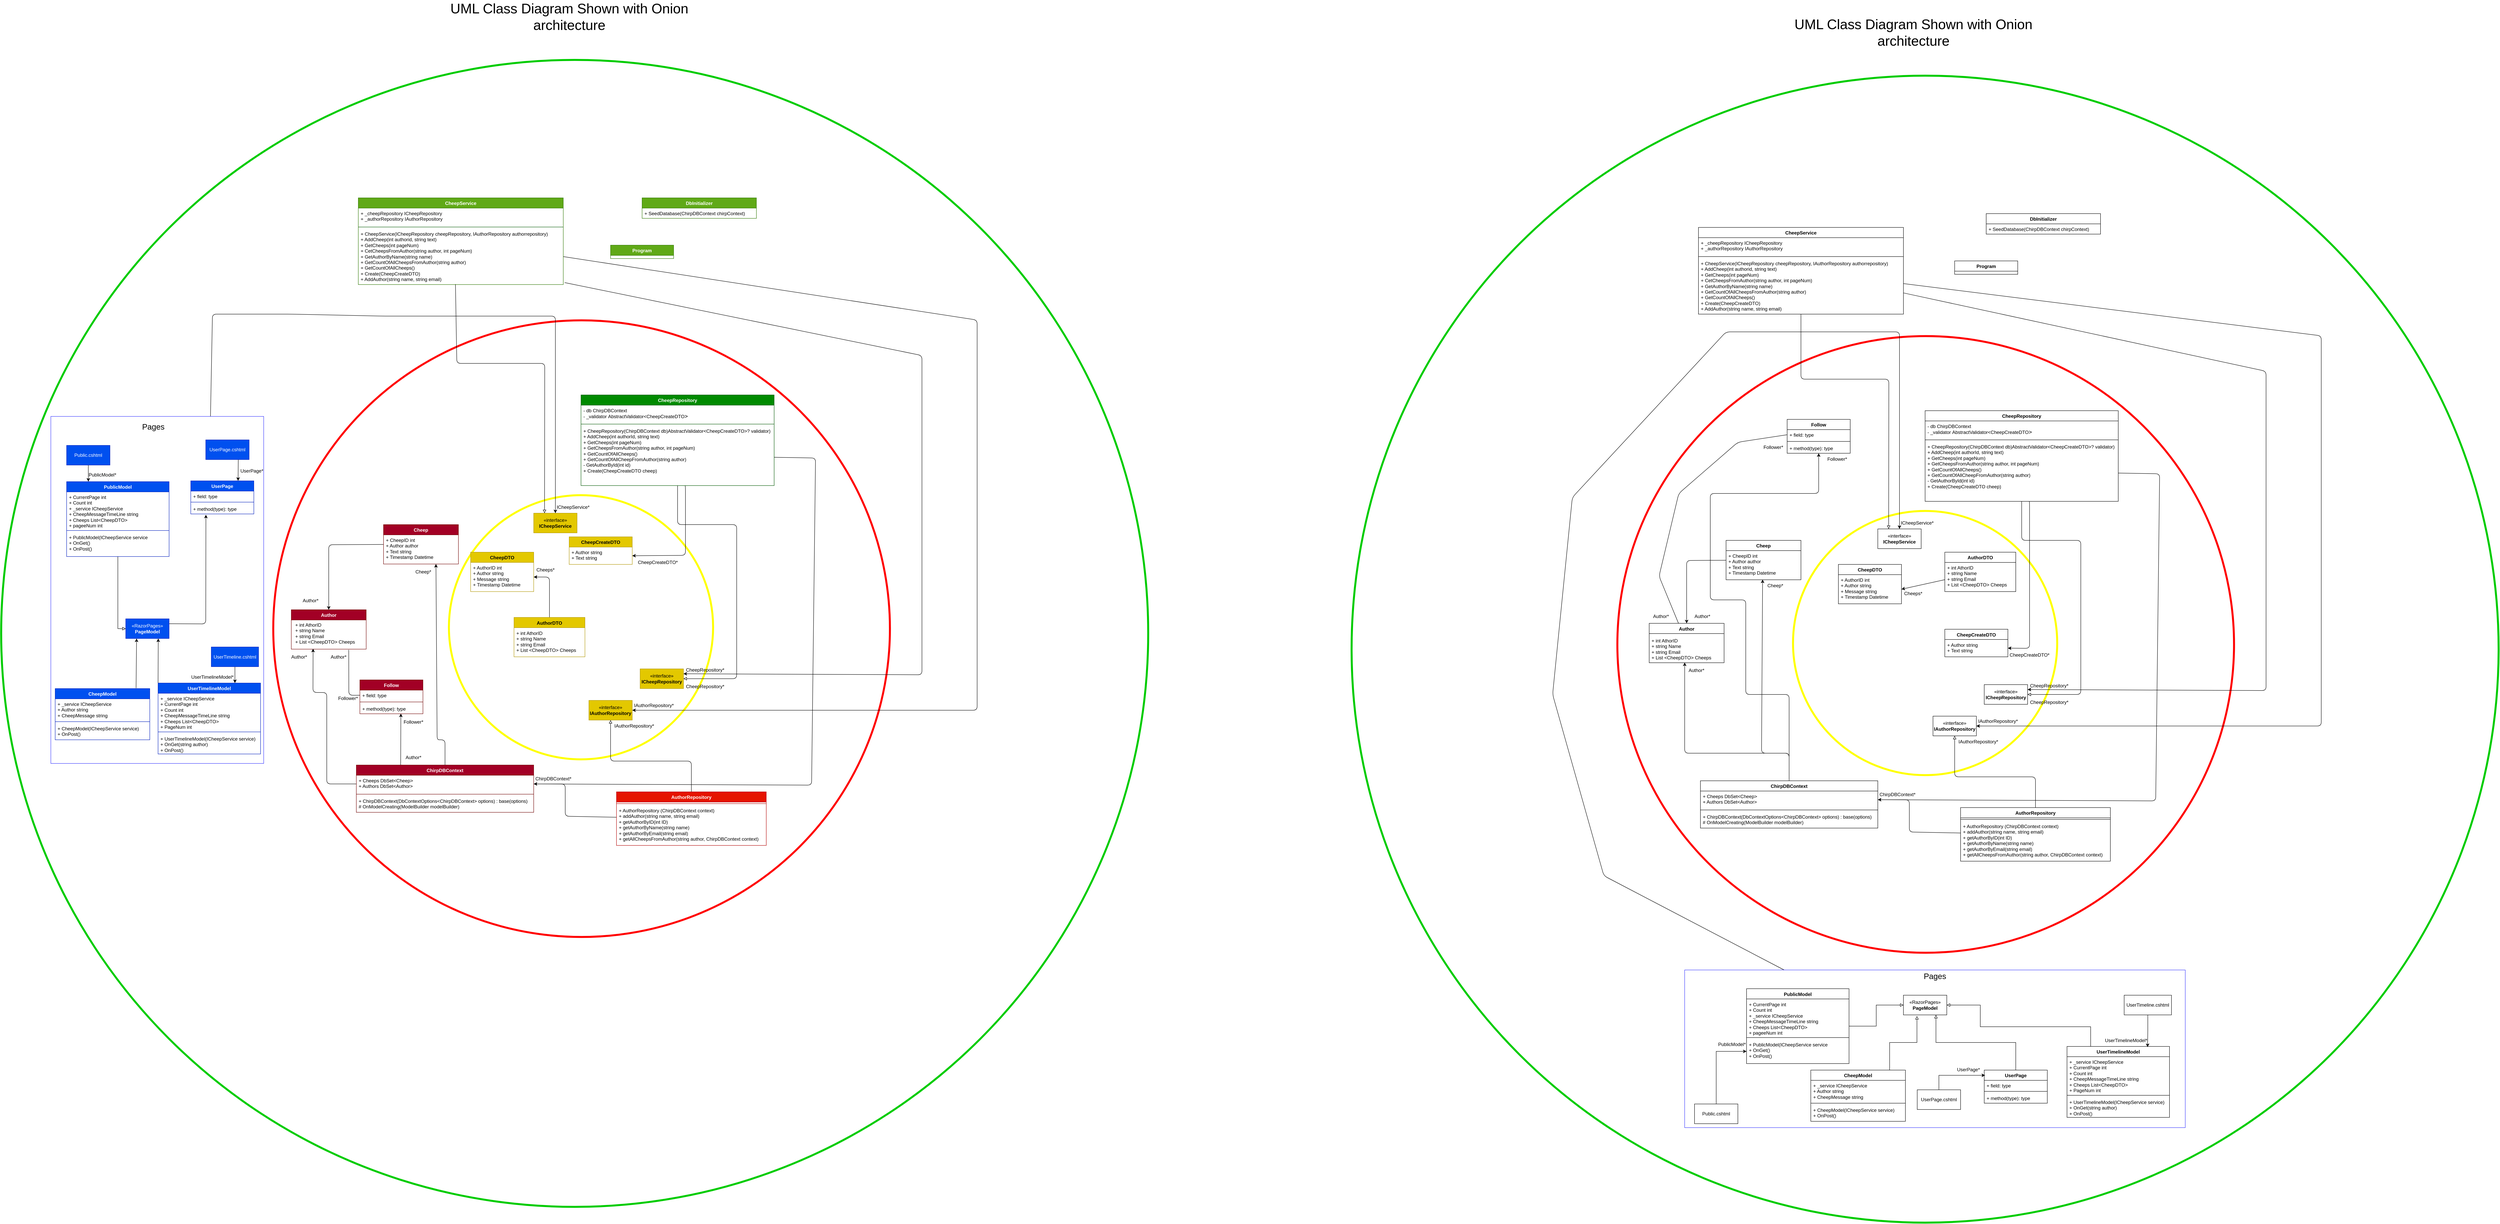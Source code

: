 <mxfile>
    <diagram id="IpP2WDs2np4hdh_sod9k" name="Page-1">
        <mxGraphModel dx="5470" dy="3697" grid="1" gridSize="10" guides="1" tooltips="1" connect="1" arrows="1" fold="1" page="1" pageScale="1" pageWidth="850" pageHeight="1100" math="0" shadow="0">
            <root>
                <mxCell id="0"/>
                <mxCell id="1" parent="0"/>
                <mxCell id="123" value="" style="ellipse;whiteSpace=wrap;html=1;aspect=fixed;strokeColor=#00CC00;perimeterSpacing=7;strokeWidth=5;" parent="1" vertex="1">
                    <mxGeometry x="2810" y="-815" width="2910" height="2910" as="geometry"/>
                </mxCell>
                <mxCell id="124" value="" style="ellipse;whiteSpace=wrap;html=1;aspect=fixed;strokeColor=#FF0000;strokeWidth=5;" parent="1" vertex="1">
                    <mxGeometry x="3484.25" y="-154.25" width="1564.5" height="1564.5" as="geometry"/>
                </mxCell>
                <mxCell id="125" value="" style="ellipse;whiteSpace=wrap;html=1;aspect=fixed;strokeColor=#FFFF00;strokeWidth=5;" parent="1" vertex="1">
                    <mxGeometry x="3929.88" y="289.38" width="670.25" height="670.25" as="geometry"/>
                </mxCell>
                <mxCell id="126" value="CheepDTO&lt;br&gt;" style="swimlane;fontStyle=1;align=center;verticalAlign=top;childLayout=stackLayout;horizontal=1;startSize=26;horizontalStack=0;resizeParent=1;resizeParentMax=0;resizeLast=0;collapsible=1;marginBottom=0;whiteSpace=wrap;html=1;" parent="1" vertex="1">
                    <mxGeometry x="4045" y="425" width="160" height="100" as="geometry"/>
                </mxCell>
                <mxCell id="127" value="+ AuthorID int&lt;br&gt;+ Author string&lt;br&gt;+ Message string&lt;br&gt;+ Timestamp Datetime" style="text;strokeColor=none;fillColor=none;align=left;verticalAlign=top;spacingLeft=4;spacingRight=4;overflow=hidden;rotatable=0;points=[[0,0.5],[1,0.5]];portConstraint=eastwest;whiteSpace=wrap;html=1;" parent="126" vertex="1">
                    <mxGeometry y="26" width="160" height="74" as="geometry"/>
                </mxCell>
                <mxCell id="128" style="edgeStyle=none;html=1;entryX=1;entryY=0.5;entryDx=0;entryDy=0;fontColor=#080808;endArrow=classic;endFill=1;" parent="1" source="129" target="127" edge="1">
                    <mxGeometry relative="1" as="geometry"/>
                </mxCell>
                <mxCell id="129" value="AuthorDTO" style="swimlane;fontStyle=1;align=center;verticalAlign=top;childLayout=stackLayout;horizontal=1;startSize=26;horizontalStack=0;resizeParent=1;resizeParentMax=0;resizeLast=0;collapsible=1;marginBottom=0;whiteSpace=wrap;html=1;" parent="1" vertex="1">
                    <mxGeometry x="4315" y="394" width="180" height="100" as="geometry"/>
                </mxCell>
                <mxCell id="130" value="+ int AthorID&lt;br&gt;+ string Name&lt;br&gt;+ string Email&lt;br&gt;+ List &amp;lt;CheepDTO&amp;gt; Cheeps" style="text;strokeColor=none;fillColor=none;align=left;verticalAlign=top;spacingLeft=4;spacingRight=4;overflow=hidden;rotatable=0;points=[[0,0.5],[1,0.5]];portConstraint=eastwest;whiteSpace=wrap;html=1;" parent="129" vertex="1">
                    <mxGeometry y="26" width="180" height="74" as="geometry"/>
                </mxCell>
                <mxCell id="131" style="edgeStyle=none;html=1;entryX=0.5;entryY=1;entryDx=0;entryDy=0;fontColor=#080808;endArrow=block;endFill=0;" parent="1" edge="1">
                    <mxGeometry relative="1" as="geometry">
                        <mxPoint x="4130" y="674" as="sourcePoint"/>
                    </mxGeometry>
                </mxCell>
                <mxCell id="137" value="CheepCreateDTO" style="swimlane;fontStyle=1;align=center;verticalAlign=top;childLayout=stackLayout;horizontal=1;startSize=26;horizontalStack=0;resizeParent=1;resizeParentMax=0;resizeLast=0;collapsible=1;marginBottom=0;whiteSpace=wrap;html=1;" parent="1" vertex="1">
                    <mxGeometry x="4315" y="589.5" width="160" height="70" as="geometry"/>
                </mxCell>
                <mxCell id="138" value="+ Author string&lt;br&gt;+ Text string" style="text;strokeColor=none;fillColor=none;align=left;verticalAlign=top;spacingLeft=4;spacingRight=4;overflow=hidden;rotatable=0;points=[[0,0.5],[1,0.5]];portConstraint=eastwest;whiteSpace=wrap;html=1;" parent="137" vertex="1">
                    <mxGeometry y="26" width="160" height="44" as="geometry"/>
                </mxCell>
                <mxCell id="139" value="«interface»&lt;br&gt;&lt;b&gt;ICheepRepository&lt;/b&gt;" style="html=1;whiteSpace=wrap;" parent="1" vertex="1">
                    <mxGeometry x="4415" y="730" width="110" height="50" as="geometry"/>
                </mxCell>
                <mxCell id="140" value="«interface»&lt;br&gt;&lt;b&gt;IAuthorRepository&lt;/b&gt;" style="html=1;whiteSpace=wrap;" parent="1" vertex="1">
                    <mxGeometry x="4285" y="810" width="110" height="50" as="geometry"/>
                </mxCell>
                <mxCell id="141" value="«interface»&lt;br&gt;&lt;b&gt;ICheepService&lt;/b&gt;" style="html=1;whiteSpace=wrap;" parent="1" vertex="1">
                    <mxGeometry x="4145" y="335" width="110" height="50" as="geometry"/>
                </mxCell>
                <mxCell id="144" value="Cheeps*" style="text;html=1;strokeColor=none;fillColor=none;align=center;verticalAlign=middle;whiteSpace=wrap;rounded=0;" parent="1" vertex="1">
                    <mxGeometry x="4205" y="484" width="60" height="30" as="geometry"/>
                </mxCell>
                <mxCell id="145" style="edgeStyle=none;html=1;entryX=0;entryY=0.5;entryDx=0;entryDy=0;fontColor=#030303;endArrow=none;endFill=0;" parent="1" source="146" target="168" edge="1">
                    <mxGeometry relative="1" as="geometry">
                        <Array as="points">
                            <mxPoint x="3590" y="455"/>
                            <mxPoint x="3640" y="245"/>
                            <mxPoint x="3790" y="115"/>
                        </Array>
                    </mxGeometry>
                </mxCell>
                <mxCell id="146" value="Author" style="swimlane;fontStyle=1;align=center;verticalAlign=top;childLayout=stackLayout;horizontal=1;startSize=26;horizontalStack=0;resizeParent=1;resizeParentMax=0;resizeLast=0;collapsible=1;marginBottom=0;whiteSpace=wrap;html=1;" parent="1" vertex="1">
                    <mxGeometry x="3565" y="574.5" width="190" height="100" as="geometry"/>
                </mxCell>
                <mxCell id="147" style="edgeStyle=none;html=1;entryX=0.5;entryY=0;entryDx=0;entryDy=0;fontColor=#030303;endArrow=classic;endFill=1;" parent="1" source="148" target="146" edge="1">
                    <mxGeometry relative="1" as="geometry">
                        <Array as="points">
                            <mxPoint x="3660" y="415"/>
                        </Array>
                    </mxGeometry>
                </mxCell>
                <mxCell id="148" value="Cheep" style="swimlane;fontStyle=1;align=center;verticalAlign=top;childLayout=stackLayout;horizontal=1;startSize=26;horizontalStack=0;resizeParent=1;resizeParentMax=0;resizeLast=0;collapsible=1;marginBottom=0;whiteSpace=wrap;html=1;" parent="1" vertex="1">
                    <mxGeometry x="3760" y="364" width="190" height="100" as="geometry"/>
                </mxCell>
                <mxCell id="149" value="+ CheepID int&lt;br&gt;+ Author author&lt;br&gt;+ Text string&lt;br&gt;+ Timestamp Datetime" style="text;strokeColor=none;fillColor=none;align=left;verticalAlign=top;spacingLeft=4;spacingRight=4;overflow=hidden;rotatable=0;points=[[0,0.5],[1,0.5]];portConstraint=eastwest;whiteSpace=wrap;html=1;" parent="148" vertex="1">
                    <mxGeometry y="26" width="190" height="74" as="geometry"/>
                </mxCell>
                <mxCell id="150" style="edgeStyle=none;html=1;entryX=0.5;entryY=1;entryDx=0;entryDy=0;fontColor=#080808;endArrow=block;endFill=0;" parent="1" source="152" target="140" edge="1">
                    <mxGeometry relative="1" as="geometry">
                        <Array as="points">
                            <mxPoint x="4545" y="964"/>
                            <mxPoint x="4340" y="964"/>
                        </Array>
                    </mxGeometry>
                </mxCell>
                <mxCell id="151" style="edgeStyle=none;html=1;entryX=1;entryY=0.5;entryDx=0;entryDy=0;fontColor=#080808;endArrow=classic;endFill=1;" parent="1" source="152" target="164" edge="1">
                    <mxGeometry relative="1" as="geometry">
                        <Array as="points">
                            <mxPoint x="4225" y="1104"/>
                            <mxPoint x="4225" y="1022"/>
                        </Array>
                    </mxGeometry>
                </mxCell>
                <mxCell id="152" value="AuthorRepository" style="swimlane;fontStyle=1;align=center;verticalAlign=top;childLayout=stackLayout;horizontal=1;startSize=26;horizontalStack=0;resizeParent=1;resizeParentMax=0;resizeLast=0;collapsible=1;marginBottom=0;whiteSpace=wrap;html=1;" parent="1" vertex="1">
                    <mxGeometry x="4355" y="1042" width="380" height="136" as="geometry"/>
                </mxCell>
                <mxCell id="153" value="" style="line;strokeWidth=1;fillColor=none;align=left;verticalAlign=middle;spacingTop=-1;spacingLeft=3;spacingRight=3;rotatable=0;labelPosition=right;points=[];portConstraint=eastwest;strokeColor=inherit;" parent="152" vertex="1">
                    <mxGeometry y="26" width="380" height="8" as="geometry"/>
                </mxCell>
                <mxCell id="154" value="+ AuthorRepository (ChirpDBContext context)&lt;br&gt;+ addAuthor(string name, string email)&lt;br&gt;+ getAuthorByID(int ID)&lt;br&gt;+ getAuthorByName(string name)&lt;br&gt;+ getAuthorByEmail(string email)&lt;br&gt;+ getAllCheepsFromAuthor(string author, ChirpDBContext context)" style="text;strokeColor=none;fillColor=none;align=left;verticalAlign=top;spacingLeft=4;spacingRight=4;overflow=hidden;rotatable=0;points=[[0,0.5],[1,0.5]];portConstraint=eastwest;whiteSpace=wrap;html=1;" parent="152" vertex="1">
                    <mxGeometry y="34" width="380" height="102" as="geometry"/>
                </mxCell>
                <mxCell id="155" style="edgeStyle=none;html=1;entryX=1;entryY=0.5;entryDx=0;entryDy=0;fontColor=#080808;endArrow=block;endFill=0;" parent="1" source="156" target="139" edge="1">
                    <mxGeometry relative="1" as="geometry">
                        <Array as="points">
                            <mxPoint x="4510" y="364"/>
                            <mxPoint x="4660" y="364"/>
                            <mxPoint x="4660" y="755"/>
                        </Array>
                    </mxGeometry>
                </mxCell>
                <mxCell id="238" style="edgeStyle=none;html=1;entryX=1;entryY=0.5;entryDx=0;entryDy=0;" parent="1" source="156" target="138" edge="1">
                    <mxGeometry relative="1" as="geometry">
                        <Array as="points">
                            <mxPoint x="4530" y="270"/>
                            <mxPoint x="4530" y="638"/>
                        </Array>
                    </mxGeometry>
                </mxCell>
                <mxCell id="156" value="CheepRepository" style="swimlane;fontStyle=1;align=center;verticalAlign=top;childLayout=stackLayout;horizontal=1;startSize=26;horizontalStack=0;resizeParent=1;resizeParentMax=0;resizeLast=0;collapsible=1;marginBottom=0;whiteSpace=wrap;html=1;" parent="1" vertex="1">
                    <mxGeometry x="4265" y="35" width="490" height="230" as="geometry"/>
                </mxCell>
                <mxCell id="157" value="- db ChirpDBContext&lt;br&gt;- _validator&amp;nbsp;AbstractValidator&amp;lt;&lt;font style=&quot;font-size: 12px;&quot;&gt;CheepCreateDTO&lt;/font&gt;&lt;span style=&quot;font-family: Consolas, &amp;quot;Courier New&amp;quot;, monospace; font-size: 14px;&quot;&gt;&amp;gt;&lt;/span&gt;" style="text;strokeColor=none;fillColor=none;align=left;verticalAlign=top;spacingLeft=4;spacingRight=4;overflow=hidden;rotatable=0;points=[[0,0.5],[1,0.5]];portConstraint=eastwest;whiteSpace=wrap;html=1;" parent="156" vertex="1">
                    <mxGeometry y="26" width="490" height="44" as="geometry"/>
                </mxCell>
                <mxCell id="158" value="" style="line;strokeWidth=1;fillColor=none;align=left;verticalAlign=middle;spacingTop=-1;spacingLeft=3;spacingRight=3;rotatable=0;labelPosition=right;points=[];portConstraint=eastwest;strokeColor=inherit;" parent="156" vertex="1">
                    <mxGeometry y="70" width="490" height="8" as="geometry"/>
                </mxCell>
                <mxCell id="159" value="&lt;font style=&quot;font-size: 12px;&quot;&gt;+&amp;nbsp;CheepRepository(ChirpDBContext db)AbstractValidator&amp;lt;CheepCreateDTO&amp;gt;? validator)&lt;/font&gt;&lt;br&gt;+ AddCheep(int authorId, string text)&lt;br&gt;+ GetCheeps(int pageNum)&lt;br&gt;+ GetCheepsFromAuthor(string author, int pageNum)&lt;br&gt;+ GetCountOfAllCheeps()&lt;br&gt;+ GetCountOfAllCheepFromAuthor(string author)&lt;br&gt;- GetAuthorById(int id)&lt;br&gt;+ Create(CheepCreateDTO cheep)" style="text;strokeColor=none;fillColor=none;align=left;verticalAlign=top;spacingLeft=4;spacingRight=4;overflow=hidden;rotatable=0;points=[[0,0.5],[1,0.5]];portConstraint=eastwest;whiteSpace=wrap;html=1;" parent="156" vertex="1">
                    <mxGeometry y="78" width="490" height="152" as="geometry"/>
                </mxCell>
                <mxCell id="160" style="edgeStyle=none;html=1;entryX=0.474;entryY=0.939;entryDx=0;entryDy=0;entryPerimeter=0;fontColor=#080808;endArrow=classic;endFill=1;" parent="1" source="163" target="171" edge="1">
                    <mxGeometry relative="1" as="geometry">
                        <Array as="points">
                            <mxPoint x="3920" y="904"/>
                            <mxPoint x="3655" y="904"/>
                        </Array>
                    </mxGeometry>
                </mxCell>
                <mxCell id="161" style="edgeStyle=none;html=1;entryX=0.488;entryY=0.992;entryDx=0;entryDy=0;entryPerimeter=0;fontColor=#080808;endArrow=classic;endFill=1;" parent="1" source="163" target="149" edge="1">
                    <mxGeometry relative="1" as="geometry">
                        <Array as="points">
                            <mxPoint x="3920" y="904"/>
                            <mxPoint x="3850" y="904"/>
                        </Array>
                    </mxGeometry>
                </mxCell>
                <mxCell id="162" style="edgeStyle=none;html=1;fontColor=#030303;endArrow=classic;endFill=1;" parent="1" source="163" target="170" edge="1">
                    <mxGeometry relative="1" as="geometry">
                        <Array as="points">
                            <mxPoint x="3920" y="755"/>
                            <mxPoint x="3810" y="755"/>
                            <mxPoint x="3810" y="515"/>
                            <mxPoint x="3720" y="515"/>
                            <mxPoint x="3720" y="245"/>
                            <mxPoint x="3995" y="245"/>
                        </Array>
                    </mxGeometry>
                </mxCell>
                <mxCell id="163" value="ChirpDBContext" style="swimlane;fontStyle=1;align=center;verticalAlign=top;childLayout=stackLayout;horizontal=1;startSize=26;horizontalStack=0;resizeParent=1;resizeParentMax=0;resizeLast=0;collapsible=1;marginBottom=0;whiteSpace=wrap;html=1;" parent="1" vertex="1">
                    <mxGeometry x="3695" y="974" width="450" height="120" as="geometry"/>
                </mxCell>
                <mxCell id="164" value="+ Cheeps DbSet&amp;lt;Cheep&amp;gt;&lt;br&gt;+ Authors DbSet&amp;lt;Author&amp;gt;" style="text;strokeColor=none;fillColor=none;align=left;verticalAlign=top;spacingLeft=4;spacingRight=4;overflow=hidden;rotatable=0;points=[[0,0.5],[1,0.5]];portConstraint=eastwest;whiteSpace=wrap;html=1;" parent="163" vertex="1">
                    <mxGeometry y="26" width="450" height="44" as="geometry"/>
                </mxCell>
                <mxCell id="165" value="" style="line;strokeWidth=1;fillColor=none;align=left;verticalAlign=middle;spacingTop=-1;spacingLeft=3;spacingRight=3;rotatable=0;labelPosition=right;points=[];portConstraint=eastwest;strokeColor=inherit;" parent="163" vertex="1">
                    <mxGeometry y="70" width="450" height="8" as="geometry"/>
                </mxCell>
                <mxCell id="166" value="+ ChirpDBContext(DbContextOptions&amp;lt;ChirpDBContext&amp;gt; options) : base(options)&lt;br&gt;# OnModelCreating(ModelBuilder modelBuilder)" style="text;strokeColor=none;fillColor=none;align=left;verticalAlign=top;spacingLeft=4;spacingRight=4;overflow=hidden;rotatable=0;points=[[0,0.5],[1,0.5]];portConstraint=eastwest;whiteSpace=wrap;html=1;" parent="163" vertex="1">
                    <mxGeometry y="78" width="450" height="42" as="geometry"/>
                </mxCell>
                <mxCell id="167" value="Follow" style="swimlane;fontStyle=1;align=center;verticalAlign=top;childLayout=stackLayout;horizontal=1;startSize=26;horizontalStack=0;resizeParent=1;resizeParentMax=0;resizeLast=0;collapsible=1;marginBottom=0;whiteSpace=wrap;html=1;" parent="1" vertex="1">
                    <mxGeometry x="3915" y="57" width="160" height="86" as="geometry"/>
                </mxCell>
                <mxCell id="168" value="+ field: type" style="text;strokeColor=none;fillColor=none;align=left;verticalAlign=top;spacingLeft=4;spacingRight=4;overflow=hidden;rotatable=0;points=[[0,0.5],[1,0.5]];portConstraint=eastwest;whiteSpace=wrap;html=1;" parent="167" vertex="1">
                    <mxGeometry y="26" width="160" height="26" as="geometry"/>
                </mxCell>
                <mxCell id="169" value="" style="line;strokeWidth=1;fillColor=none;align=left;verticalAlign=middle;spacingTop=-1;spacingLeft=3;spacingRight=3;rotatable=0;labelPosition=right;points=[];portConstraint=eastwest;strokeColor=inherit;" parent="167" vertex="1">
                    <mxGeometry y="52" width="160" height="8" as="geometry"/>
                </mxCell>
                <mxCell id="170" value="+ method(type): type" style="text;strokeColor=none;fillColor=none;align=left;verticalAlign=top;spacingLeft=4;spacingRight=4;overflow=hidden;rotatable=0;points=[[0,0.5],[1,0.5]];portConstraint=eastwest;whiteSpace=wrap;html=1;" parent="167" vertex="1">
                    <mxGeometry y="60" width="160" height="26" as="geometry"/>
                </mxCell>
                <mxCell id="171" value="+ int AthorID&lt;br style=&quot;border-color: var(--border-color);&quot;&gt;+ string Name&lt;br style=&quot;border-color: var(--border-color);&quot;&gt;+ string Email&lt;br style=&quot;border-color: var(--border-color);&quot;&gt;+ List &amp;lt;CheepDTO&amp;gt; Cheeps" style="text;strokeColor=none;fillColor=none;align=left;verticalAlign=top;spacingLeft=4;spacingRight=4;overflow=hidden;rotatable=0;points=[[0,0.5],[1,0.5]];portConstraint=eastwest;whiteSpace=wrap;html=1;" parent="1" vertex="1">
                    <mxGeometry x="3565" y="604.5" width="190" height="74" as="geometry"/>
                </mxCell>
                <mxCell id="172" value="ChirpDBContext*" style="text;html=1;strokeColor=none;fillColor=none;align=center;verticalAlign=middle;whiteSpace=wrap;rounded=0;" parent="1" vertex="1">
                    <mxGeometry x="4165" y="994" width="60" height="30" as="geometry"/>
                </mxCell>
                <mxCell id="173" value="Author*" style="text;html=1;strokeColor=none;fillColor=none;align=center;verticalAlign=middle;whiteSpace=wrap;rounded=0;" parent="1" vertex="1">
                    <mxGeometry x="3655" y="678.5" width="60" height="30" as="geometry"/>
                </mxCell>
                <mxCell id="174" value="Cheep*" style="text;html=1;strokeColor=none;fillColor=none;align=center;verticalAlign=middle;whiteSpace=wrap;rounded=0;" parent="1" vertex="1">
                    <mxGeometry x="3855" y="464" width="60" height="30" as="geometry"/>
                </mxCell>
                <mxCell id="175" value="" style="rounded=0;whiteSpace=wrap;html=1;" parent="1" vertex="1">
                    <mxGeometry x="3655" y="1454" width="1270" height="400" as="geometry"/>
                </mxCell>
                <mxCell id="176" style="edgeStyle=none;html=1;entryX=0.5;entryY=0;entryDx=0;entryDy=0;fontColor=#030303;endArrow=classic;endFill=1;" parent="1" source="177" target="141" edge="1">
                    <mxGeometry relative="1" as="geometry">
                        <Array as="points">
                            <mxPoint x="3450" y="1215"/>
                            <mxPoint x="3320" y="755"/>
                            <mxPoint x="3370" y="255"/>
                            <mxPoint x="3760" y="-165"/>
                            <mxPoint x="4200" y="-165"/>
                        </Array>
                    </mxGeometry>
                </mxCell>
                <mxCell id="177" value="" style="rounded=0;whiteSpace=wrap;html=1;strokeColor=#3333FF;" parent="1" vertex="1">
                    <mxGeometry x="3655" y="1454" width="1270" height="400" as="geometry"/>
                </mxCell>
                <mxCell id="178" value="&lt;font style=&quot;font-size: 20px;&quot;&gt;Pages&lt;/font&gt;" style="text;html=1;strokeColor=none;fillColor=none;align=center;verticalAlign=middle;whiteSpace=wrap;rounded=0;" parent="1" vertex="1">
                    <mxGeometry x="4260" y="1454" width="60" height="30" as="geometry"/>
                </mxCell>
                <mxCell id="179" style="edgeStyle=orthogonalEdgeStyle;rounded=0;orthogonalLoop=1;jettySize=auto;html=1;entryX=0;entryY=0.5;entryDx=0;entryDy=0;" parent="1" source="180" target="203" edge="1">
                    <mxGeometry relative="1" as="geometry"/>
                </mxCell>
                <mxCell id="180" value="Public.cshtml" style="html=1;whiteSpace=wrap;" parent="1" vertex="1">
                    <mxGeometry x="3680" y="1794" width="110" height="50" as="geometry"/>
                </mxCell>
                <mxCell id="181" value="UserPage.cshtml" style="html=1;whiteSpace=wrap;" parent="1" vertex="1">
                    <mxGeometry x="4245" y="1758" width="110" height="50" as="geometry"/>
                </mxCell>
                <mxCell id="182" value="UserTimeline.cshtml" style="html=1;whiteSpace=wrap;" parent="1" vertex="1">
                    <mxGeometry x="4770" y="1518" width="120" height="50" as="geometry"/>
                </mxCell>
                <mxCell id="183" value="CheepModel" style="swimlane;fontStyle=1;align=center;verticalAlign=top;childLayout=stackLayout;horizontal=1;startSize=26;horizontalStack=0;resizeParent=1;resizeParentMax=0;resizeLast=0;collapsible=1;marginBottom=0;whiteSpace=wrap;html=1;" parent="1" vertex="1">
                    <mxGeometry x="3975" y="1708" width="240" height="130" as="geometry"/>
                </mxCell>
                <mxCell id="184" value="+ _service ICheepService&lt;br&gt;+ Author string&lt;br&gt;+ CheepMessage string" style="text;strokeColor=none;fillColor=none;align=left;verticalAlign=top;spacingLeft=4;spacingRight=4;overflow=hidden;rotatable=0;points=[[0,0.5],[1,0.5]];portConstraint=eastwest;whiteSpace=wrap;html=1;" parent="183" vertex="1">
                    <mxGeometry y="26" width="240" height="54" as="geometry"/>
                </mxCell>
                <mxCell id="185" value="" style="line;strokeWidth=1;fillColor=none;align=left;verticalAlign=middle;spacingTop=-1;spacingLeft=3;spacingRight=3;rotatable=0;labelPosition=right;points=[];portConstraint=eastwest;strokeColor=inherit;" parent="183" vertex="1">
                    <mxGeometry y="80" width="240" height="8" as="geometry"/>
                </mxCell>
                <mxCell id="186" value="+ CheepModel(ICheepService service)&lt;br&gt;+ OnPost()" style="text;strokeColor=none;fillColor=none;align=left;verticalAlign=top;spacingLeft=4;spacingRight=4;overflow=hidden;rotatable=0;points=[[0,0.5],[1,0.5]];portConstraint=eastwest;whiteSpace=wrap;html=1;" parent="183" vertex="1">
                    <mxGeometry y="88" width="240" height="42" as="geometry"/>
                </mxCell>
                <mxCell id="187" style="edgeStyle=orthogonalEdgeStyle;rounded=0;orthogonalLoop=1;jettySize=auto;html=1;entryX=0.75;entryY=1;entryDx=0;entryDy=0;endArrow=block;endFill=0;" parent="1" source="188" target="197" edge="1">
                    <mxGeometry relative="1" as="geometry">
                        <Array as="points">
                            <mxPoint x="4495" y="1638"/>
                            <mxPoint x="4293" y="1638"/>
                        </Array>
                    </mxGeometry>
                </mxCell>
                <mxCell id="188" value="UserPage" style="swimlane;fontStyle=1;align=center;verticalAlign=top;childLayout=stackLayout;horizontal=1;startSize=26;horizontalStack=0;resizeParent=1;resizeParentMax=0;resizeLast=0;collapsible=1;marginBottom=0;whiteSpace=wrap;html=1;" parent="1" vertex="1">
                    <mxGeometry x="4415" y="1708" width="160" height="84" as="geometry"/>
                </mxCell>
                <mxCell id="189" value="+ field: type" style="text;strokeColor=none;fillColor=none;align=left;verticalAlign=top;spacingLeft=4;spacingRight=4;overflow=hidden;rotatable=0;points=[[0,0.5],[1,0.5]];portConstraint=eastwest;whiteSpace=wrap;html=1;" parent="188" vertex="1">
                    <mxGeometry y="26" width="160" height="24" as="geometry"/>
                </mxCell>
                <mxCell id="190" value="" style="line;strokeWidth=1;fillColor=none;align=left;verticalAlign=middle;spacingTop=-1;spacingLeft=3;spacingRight=3;rotatable=0;labelPosition=right;points=[];portConstraint=eastwest;strokeColor=inherit;" parent="188" vertex="1">
                    <mxGeometry y="50" width="160" height="8" as="geometry"/>
                </mxCell>
                <mxCell id="191" value="+ method(type): type" style="text;strokeColor=none;fillColor=none;align=left;verticalAlign=top;spacingLeft=4;spacingRight=4;overflow=hidden;rotatable=0;points=[[0,0.5],[1,0.5]];portConstraint=eastwest;whiteSpace=wrap;html=1;" parent="188" vertex="1">
                    <mxGeometry y="58" width="160" height="26" as="geometry"/>
                </mxCell>
                <mxCell id="192" style="edgeStyle=orthogonalEdgeStyle;rounded=0;orthogonalLoop=1;jettySize=auto;html=1;entryX=1;entryY=0.5;entryDx=0;entryDy=0;endArrow=block;endFill=0;" parent="1" source="193" target="197" edge="1">
                    <mxGeometry relative="1" as="geometry">
                        <Array as="points">
                            <mxPoint x="4685" y="1598"/>
                            <mxPoint x="4405" y="1598"/>
                            <mxPoint x="4405" y="1543"/>
                        </Array>
                    </mxGeometry>
                </mxCell>
                <mxCell id="193" value="UserTimelineModel" style="swimlane;fontStyle=1;align=center;verticalAlign=top;childLayout=stackLayout;horizontal=1;startSize=26;horizontalStack=0;resizeParent=1;resizeParentMax=0;resizeLast=0;collapsible=1;marginBottom=0;whiteSpace=wrap;html=1;" parent="1" vertex="1">
                    <mxGeometry x="4625" y="1648" width="260" height="180" as="geometry"/>
                </mxCell>
                <mxCell id="194" value="+ _service ICheepService&lt;br&gt;+ CurrentPage int&lt;br&gt;+ Count int&lt;br&gt;+ CheepMessageTimeLine string&lt;br&gt;+ Cheeps List&amp;lt;CheepDTO&amp;gt;&lt;br&gt;+ PageNum int" style="text;strokeColor=none;fillColor=none;align=left;verticalAlign=top;spacingLeft=4;spacingRight=4;overflow=hidden;rotatable=0;points=[[0,0.5],[1,0.5]];portConstraint=eastwest;whiteSpace=wrap;html=1;" parent="193" vertex="1">
                    <mxGeometry y="26" width="260" height="94" as="geometry"/>
                </mxCell>
                <mxCell id="195" value="" style="line;strokeWidth=1;fillColor=none;align=left;verticalAlign=middle;spacingTop=-1;spacingLeft=3;spacingRight=3;rotatable=0;labelPosition=right;points=[];portConstraint=eastwest;strokeColor=inherit;" parent="193" vertex="1">
                    <mxGeometry y="120" width="260" height="8" as="geometry"/>
                </mxCell>
                <mxCell id="196" value="+ UserTimelineModel(ICheepService service)&lt;br&gt;+ OnGet(string author)&lt;br&gt;+ OnPost()" style="text;strokeColor=none;fillColor=none;align=left;verticalAlign=top;spacingLeft=4;spacingRight=4;overflow=hidden;rotatable=0;points=[[0,0.5],[1,0.5]];portConstraint=eastwest;whiteSpace=wrap;html=1;" parent="193" vertex="1">
                    <mxGeometry y="128" width="260" height="52" as="geometry"/>
                </mxCell>
                <mxCell id="197" value="«RazorPages»&lt;br&gt;&lt;b&gt;PageModel&lt;/b&gt;" style="html=1;whiteSpace=wrap;" parent="1" vertex="1">
                    <mxGeometry x="4210" y="1518" width="110" height="50" as="geometry"/>
                </mxCell>
                <mxCell id="198" value="PublicModel*" style="text;html=1;strokeColor=none;fillColor=none;align=center;verticalAlign=middle;whiteSpace=wrap;rounded=0;" parent="1" vertex="1">
                    <mxGeometry x="3745" y="1628" width="60" height="30" as="geometry"/>
                </mxCell>
                <mxCell id="199" style="edgeStyle=orthogonalEdgeStyle;rounded=0;orthogonalLoop=1;jettySize=auto;html=1;entryX=0;entryY=0.5;entryDx=0;entryDy=0;endArrow=block;endFill=0;" parent="1" source="200" target="197" edge="1">
                    <mxGeometry relative="1" as="geometry"/>
                </mxCell>
                <mxCell id="200" value="PublicModel" style="swimlane;fontStyle=1;align=center;verticalAlign=top;childLayout=stackLayout;horizontal=1;startSize=26;horizontalStack=0;resizeParent=1;resizeParentMax=0;resizeLast=0;collapsible=1;marginBottom=0;whiteSpace=wrap;html=1;" parent="1" vertex="1">
                    <mxGeometry x="3812" y="1501.5" width="260" height="190" as="geometry"/>
                </mxCell>
                <mxCell id="201" value="+ CurrentPage int&lt;br&gt;+ Count int&lt;br&gt;+ _service ICheepService&lt;br&gt;+ CheepMessageTimeLine string&lt;br&gt;+ Cheeps List&amp;lt;CheepDTO&amp;gt;&lt;br&gt;+ pageeNum int" style="text;strokeColor=none;fillColor=none;align=left;verticalAlign=top;spacingLeft=4;spacingRight=4;overflow=hidden;rotatable=0;points=[[0,0.5],[1,0.5]];portConstraint=eastwest;whiteSpace=wrap;html=1;" parent="200" vertex="1">
                    <mxGeometry y="26" width="260" height="94" as="geometry"/>
                </mxCell>
                <mxCell id="202" value="" style="line;strokeWidth=1;fillColor=none;align=left;verticalAlign=middle;spacingTop=-1;spacingLeft=3;spacingRight=3;rotatable=0;labelPosition=right;points=[];portConstraint=eastwest;strokeColor=inherit;" parent="200" vertex="1">
                    <mxGeometry y="120" width="260" height="8" as="geometry"/>
                </mxCell>
                <mxCell id="203" value="+ PublicModel(ICheepService service&lt;br&gt;+ OnGet()&lt;br&gt;+ OnPost()" style="text;strokeColor=none;fillColor=none;align=left;verticalAlign=top;spacingLeft=4;spacingRight=4;overflow=hidden;rotatable=0;points=[[0,0.5],[1,0.5]];portConstraint=eastwest;whiteSpace=wrap;html=1;" parent="200" vertex="1">
                    <mxGeometry y="128" width="260" height="62" as="geometry"/>
                </mxCell>
                <mxCell id="204" style="edgeStyle=orthogonalEdgeStyle;rounded=0;orthogonalLoop=1;jettySize=auto;html=1;entryX=0.014;entryY=0.158;entryDx=0;entryDy=0;entryPerimeter=0;" parent="1" source="181" target="188" edge="1">
                    <mxGeometry relative="1" as="geometry">
                        <Array as="points">
                            <mxPoint x="4300" y="1721"/>
                        </Array>
                    </mxGeometry>
                </mxCell>
                <mxCell id="205" value="UserPage*" style="text;html=1;strokeColor=none;fillColor=none;align=center;verticalAlign=middle;whiteSpace=wrap;rounded=0;" parent="1" vertex="1">
                    <mxGeometry x="4345" y="1692" width="60" height="30" as="geometry"/>
                </mxCell>
                <mxCell id="206" style="edgeStyle=orthogonalEdgeStyle;rounded=0;orthogonalLoop=1;jettySize=auto;html=1;entryX=0.312;entryY=1.057;entryDx=0;entryDy=0;entryPerimeter=0;endArrow=block;endFill=0;" parent="1" source="183" target="197" edge="1">
                    <mxGeometry relative="1" as="geometry">
                        <Array as="points">
                            <mxPoint x="4175" y="1638"/>
                            <mxPoint x="4244" y="1638"/>
                        </Array>
                    </mxGeometry>
                </mxCell>
                <mxCell id="207" style="edgeStyle=orthogonalEdgeStyle;rounded=0;orthogonalLoop=1;jettySize=auto;html=1;entryX=0.786;entryY=0.009;entryDx=0;entryDy=0;entryPerimeter=0;" parent="1" source="182" target="193" edge="1">
                    <mxGeometry relative="1" as="geometry"/>
                </mxCell>
                <mxCell id="208" value="UserTimelineModel*" style="text;html=1;strokeColor=none;fillColor=none;align=center;verticalAlign=middle;whiteSpace=wrap;rounded=0;" parent="1" vertex="1">
                    <mxGeometry x="4745" y="1618" width="60" height="30" as="geometry"/>
                </mxCell>
                <mxCell id="209" value="Author*" style="text;html=1;strokeColor=none;fillColor=none;align=center;verticalAlign=middle;whiteSpace=wrap;rounded=0;" parent="1" vertex="1">
                    <mxGeometry x="3670" y="542" width="60" height="30" as="geometry"/>
                </mxCell>
                <mxCell id="210" value="Follower*" style="text;html=1;strokeColor=none;fillColor=none;align=center;verticalAlign=middle;whiteSpace=wrap;rounded=0;" parent="1" vertex="1">
                    <mxGeometry x="4012" y="143" width="60" height="30" as="geometry"/>
                </mxCell>
                <mxCell id="211" value="Follower*" style="text;html=1;strokeColor=none;fillColor=none;align=center;verticalAlign=middle;whiteSpace=wrap;rounded=0;" parent="1" vertex="1">
                    <mxGeometry x="3850" y="113" width="60" height="30" as="geometry"/>
                </mxCell>
                <mxCell id="212" value="Author*" style="text;html=1;strokeColor=none;fillColor=none;align=center;verticalAlign=middle;whiteSpace=wrap;rounded=0;" parent="1" vertex="1">
                    <mxGeometry x="3565" y="542" width="60" height="30" as="geometry"/>
                </mxCell>
                <mxCell id="213" style="edgeStyle=none;html=1;entryX=1;entryY=0.5;entryDx=0;entryDy=0;fontColor=#030303;endArrow=none;endFill=0;" parent="1" source="159" target="164" edge="1">
                    <mxGeometry relative="1" as="geometry">
                        <Array as="points">
                            <mxPoint x="4860" y="195"/>
                            <mxPoint x="4850" y="1025"/>
                        </Array>
                    </mxGeometry>
                </mxCell>
                <mxCell id="214" value="IAuthorRepository*" style="text;html=1;strokeColor=none;fillColor=none;align=center;verticalAlign=middle;whiteSpace=wrap;rounded=0;" parent="1" vertex="1">
                    <mxGeometry x="4370" y="860" width="60" height="30" as="geometry"/>
                </mxCell>
                <mxCell id="215" value="CheepRepository*" style="text;html=1;strokeColor=none;fillColor=none;align=center;verticalAlign=middle;whiteSpace=wrap;rounded=0;" parent="1" vertex="1">
                    <mxGeometry x="4550" y="760" width="60" height="30" as="geometry"/>
                </mxCell>
                <mxCell id="216" value="DbInitializer" style="swimlane;fontStyle=1;align=center;verticalAlign=top;childLayout=stackLayout;horizontal=1;startSize=26;horizontalStack=0;resizeParent=1;resizeParentMax=0;resizeLast=0;collapsible=1;marginBottom=0;whiteSpace=wrap;html=1;" parent="1" vertex="1">
                    <mxGeometry x="4420" y="-465" width="290" height="52" as="geometry"/>
                </mxCell>
                <mxCell id="217" value="+ SeedDatabase(ChirpDBContext chirpContext)" style="text;strokeColor=none;fillColor=none;align=left;verticalAlign=top;spacingLeft=4;spacingRight=4;overflow=hidden;rotatable=0;points=[[0,0.5],[1,0.5]];portConstraint=eastwest;whiteSpace=wrap;html=1;" parent="216" vertex="1">
                    <mxGeometry y="26" width="290" height="26" as="geometry"/>
                </mxCell>
                <mxCell id="218" style="edgeStyle=none;html=1;entryX=0.25;entryY=0;entryDx=0;entryDy=0;fontColor=#030303;endArrow=block;endFill=0;" parent="1" source="221" target="141" edge="1">
                    <mxGeometry relative="1" as="geometry">
                        <Array as="points">
                            <mxPoint x="3950" y="-45"/>
                            <mxPoint x="4173" y="-45"/>
                        </Array>
                    </mxGeometry>
                </mxCell>
                <mxCell id="219" style="edgeStyle=none;html=1;entryX=1;entryY=0.25;entryDx=0;entryDy=0;fontColor=#030303;endArrow=classic;endFill=1;" parent="1" source="221" target="139" edge="1">
                    <mxGeometry relative="1" as="geometry">
                        <Array as="points">
                            <mxPoint x="5130" y="-65"/>
                            <mxPoint x="5130" y="745"/>
                        </Array>
                    </mxGeometry>
                </mxCell>
                <mxCell id="220" style="edgeStyle=none;html=1;entryX=1;entryY=0.5;entryDx=0;entryDy=0;fontColor=#030303;endArrow=classic;endFill=1;" parent="1" source="221" target="140" edge="1">
                    <mxGeometry relative="1" as="geometry">
                        <Array as="points">
                            <mxPoint x="5270" y="-155"/>
                            <mxPoint x="5270" y="835"/>
                        </Array>
                    </mxGeometry>
                </mxCell>
                <mxCell id="221" value="CheepService" style="swimlane;fontStyle=1;align=center;verticalAlign=top;childLayout=stackLayout;horizontal=1;startSize=26;horizontalStack=0;resizeParent=1;resizeParentMax=0;resizeLast=0;collapsible=1;marginBottom=0;whiteSpace=wrap;html=1;" parent="1" vertex="1">
                    <mxGeometry x="3690" y="-430" width="520" height="220" as="geometry"/>
                </mxCell>
                <mxCell id="222" value="+ _cheepRepository ICheepRepository&lt;br&gt;+ _authorRepository IAuthorRepository" style="text;strokeColor=none;fillColor=none;align=left;verticalAlign=top;spacingLeft=4;spacingRight=4;overflow=hidden;rotatable=0;points=[[0,0.5],[1,0.5]];portConstraint=eastwest;whiteSpace=wrap;html=1;" parent="221" vertex="1">
                    <mxGeometry y="26" width="520" height="44" as="geometry"/>
                </mxCell>
                <mxCell id="223" value="" style="line;strokeWidth=1;fillColor=none;align=left;verticalAlign=middle;spacingTop=-1;spacingLeft=3;spacingRight=3;rotatable=0;labelPosition=right;points=[];portConstraint=eastwest;strokeColor=inherit;" parent="221" vertex="1">
                    <mxGeometry y="70" width="520" height="8" as="geometry"/>
                </mxCell>
                <mxCell id="224" value="+ CheepService(ICheepRepository cheepRepository, IAuthorRepository authorrepository)&lt;br&gt;+ AddCheep(int authorid, string text)&lt;br&gt;+ GetCheeps(int pageNum)&lt;br&gt;+ CetCheepsFromAuthor(string author, int pageNum)&lt;br&gt;+ GetAuthorByName(string name)&lt;br&gt;+ GetCountOfAllCheepsFromAuthor(string author)&lt;br&gt;+ GetCountOfAllCheeps()&lt;br&gt;+ Create(CheepCreateDTO)&lt;br&gt;+ AddAuthor(string name, string email)" style="text;strokeColor=none;fillColor=none;align=left;verticalAlign=top;spacingLeft=4;spacingRight=4;overflow=hidden;rotatable=0;points=[[0,0.5],[1,0.5]];portConstraint=eastwest;whiteSpace=wrap;html=1;" parent="221" vertex="1">
                    <mxGeometry y="78" width="520" height="142" as="geometry"/>
                </mxCell>
                <mxCell id="225" value="Program" style="swimlane;fontStyle=1;align=center;verticalAlign=top;childLayout=stackLayout;horizontal=1;startSize=26;horizontalStack=0;resizeParent=1;resizeParentMax=0;resizeLast=0;collapsible=1;marginBottom=0;whiteSpace=wrap;html=1;" parent="1" vertex="1">
                    <mxGeometry x="4340" y="-345" width="160" height="34" as="geometry"/>
                </mxCell>
                <mxCell id="226" value="ICheepService*" style="text;html=1;strokeColor=none;fillColor=none;align=center;verticalAlign=middle;whiteSpace=wrap;rounded=0;" parent="1" vertex="1">
                    <mxGeometry x="4215" y="305" width="60" height="30" as="geometry"/>
                </mxCell>
                <mxCell id="227" value="CheepRepository*" style="text;html=1;strokeColor=none;fillColor=none;align=center;verticalAlign=middle;whiteSpace=wrap;rounded=0;" parent="1" vertex="1">
                    <mxGeometry x="4550" y="718" width="60" height="30" as="geometry"/>
                </mxCell>
                <mxCell id="228" value="IAuthorRepository*" style="text;html=1;strokeColor=none;fillColor=none;align=center;verticalAlign=middle;whiteSpace=wrap;rounded=0;" parent="1" vertex="1">
                    <mxGeometry x="4420" y="808" width="60" height="30" as="geometry"/>
                </mxCell>
                <mxCell id="229" value="&lt;font style=&quot;font-size: 35px;&quot;&gt;UML Class Diagram Shown with Onion architecture&lt;/font&gt;" style="text;html=1;strokeColor=none;fillColor=none;align=center;verticalAlign=middle;whiteSpace=wrap;rounded=0;" parent="1" vertex="1">
                    <mxGeometry x="3927.5" y="-940" width="615" height="30" as="geometry"/>
                </mxCell>
                <mxCell id="239" value="CheepCreateDTO*" style="text;html=1;strokeColor=none;fillColor=none;align=center;verticalAlign=middle;whiteSpace=wrap;rounded=0;" parent="1" vertex="1">
                    <mxGeometry x="4500" y="640" width="60" height="30" as="geometry"/>
                </mxCell>
                <mxCell id="439" value="" style="ellipse;whiteSpace=wrap;html=1;aspect=fixed;strokeColor=#00CC00;perimeterSpacing=7;strokeWidth=5;" vertex="1" parent="1">
                    <mxGeometry x="-616" y="-855" width="2910" height="2910" as="geometry"/>
                </mxCell>
                <mxCell id="440" value="" style="ellipse;whiteSpace=wrap;html=1;aspect=fixed;strokeColor=#FF0000;strokeWidth=5;" vertex="1" parent="1">
                    <mxGeometry x="74.25" y="-194.25" width="1564.5" height="1564.5" as="geometry"/>
                </mxCell>
                <mxCell id="441" value="" style="ellipse;whiteSpace=wrap;html=1;aspect=fixed;strokeColor=#FFFF00;strokeWidth=5;" vertex="1" parent="1">
                    <mxGeometry x="519.88" y="249.38" width="670.25" height="670.25" as="geometry"/>
                </mxCell>
                <mxCell id="442" value="CheepDTO&lt;br&gt;" style="swimlane;fontStyle=1;align=center;verticalAlign=top;childLayout=stackLayout;horizontal=1;startSize=26;horizontalStack=0;resizeParent=1;resizeParentMax=0;resizeLast=0;collapsible=1;marginBottom=0;whiteSpace=wrap;html=1;fillColor=#e3c800;fontColor=#000000;strokeColor=#B09500;" vertex="1" parent="1">
                    <mxGeometry x="575" y="394" width="160" height="100" as="geometry"/>
                </mxCell>
                <mxCell id="443" value="+ AuthorID int&lt;br&gt;+ Author string&lt;br&gt;+ Message string&lt;br&gt;+ Timestamp Datetime" style="text;strokeColor=none;fillColor=none;align=left;verticalAlign=top;spacingLeft=4;spacingRight=4;overflow=hidden;rotatable=0;points=[[0,0.5],[1,0.5]];portConstraint=eastwest;whiteSpace=wrap;html=1;" vertex="1" parent="442">
                    <mxGeometry y="26" width="160" height="74" as="geometry"/>
                </mxCell>
                <mxCell id="444" style="edgeStyle=none;html=1;entryX=1;entryY=0.5;entryDx=0;entryDy=0;fontColor=#080808;endArrow=classic;endFill=1;" edge="1" parent="1" source="445" target="443">
                    <mxGeometry relative="1" as="geometry">
                        <Array as="points">
                            <mxPoint x="775" y="457"/>
                        </Array>
                    </mxGeometry>
                </mxCell>
                <mxCell id="445" value="AuthorDTO" style="swimlane;fontStyle=1;align=center;verticalAlign=top;childLayout=stackLayout;horizontal=1;startSize=26;horizontalStack=0;resizeParent=1;resizeParentMax=0;resizeLast=0;collapsible=1;marginBottom=0;whiteSpace=wrap;html=1;fillColor=#e3c800;fontColor=#000000;strokeColor=#B09500;" vertex="1" parent="1">
                    <mxGeometry x="685" y="559.5" width="180" height="100" as="geometry"/>
                </mxCell>
                <mxCell id="446" value="+ int AthorID&lt;br&gt;+ string Name&lt;br&gt;+ string Email&lt;br&gt;+ List &amp;lt;CheepDTO&amp;gt; Cheeps" style="text;strokeColor=none;fillColor=none;align=left;verticalAlign=top;spacingLeft=4;spacingRight=4;overflow=hidden;rotatable=0;points=[[0,0.5],[1,0.5]];portConstraint=eastwest;whiteSpace=wrap;html=1;" vertex="1" parent="445">
                    <mxGeometry y="26" width="180" height="74" as="geometry"/>
                </mxCell>
                <mxCell id="447" value="CheepCreateDTO" style="swimlane;fontStyle=1;align=center;verticalAlign=top;childLayout=stackLayout;horizontal=1;startSize=26;horizontalStack=0;resizeParent=1;resizeParentMax=0;resizeLast=0;collapsible=1;marginBottom=0;whiteSpace=wrap;html=1;fillColor=#e3c800;fontColor=#000000;strokeColor=#B09500;" vertex="1" parent="1">
                    <mxGeometry x="825" y="355" width="160" height="70" as="geometry"/>
                </mxCell>
                <mxCell id="448" value="+ Author string&lt;br&gt;+ Text string" style="text;strokeColor=none;fillColor=none;align=left;verticalAlign=top;spacingLeft=4;spacingRight=4;overflow=hidden;rotatable=0;points=[[0,0.5],[1,0.5]];portConstraint=eastwest;whiteSpace=wrap;html=1;" vertex="1" parent="447">
                    <mxGeometry y="26" width="160" height="44" as="geometry"/>
                </mxCell>
                <mxCell id="449" value="«interface»&lt;br&gt;&lt;b&gt;ICheepRepository&lt;/b&gt;" style="html=1;whiteSpace=wrap;fillColor=#e3c800;fontColor=#000000;strokeColor=#B09500;" vertex="1" parent="1">
                    <mxGeometry x="1005" y="690" width="110" height="50" as="geometry"/>
                </mxCell>
                <mxCell id="450" value="«interface»&lt;br&gt;&lt;b&gt;IAuthorRepository&lt;/b&gt;" style="html=1;whiteSpace=wrap;fillColor=#e3c800;fontColor=#000000;strokeColor=#B09500;" vertex="1" parent="1">
                    <mxGeometry x="875" y="770" width="110" height="50" as="geometry"/>
                </mxCell>
                <mxCell id="451" value="«interface»&lt;br&gt;&lt;b&gt;ICheepService&lt;/b&gt;" style="html=1;whiteSpace=wrap;fillColor=#e3c800;fontColor=#000000;strokeColor=#B09500;" vertex="1" parent="1">
                    <mxGeometry x="735" y="295" width="110" height="50" as="geometry"/>
                </mxCell>
                <mxCell id="452" value="Cheeps*" style="text;html=1;strokeColor=none;fillColor=none;align=center;verticalAlign=middle;whiteSpace=wrap;rounded=0;" vertex="1" parent="1">
                    <mxGeometry x="735" y="424" width="60" height="30" as="geometry"/>
                </mxCell>
                <mxCell id="454" value="Author" style="swimlane;fontStyle=1;align=center;verticalAlign=top;childLayout=stackLayout;horizontal=1;startSize=26;horizontalStack=0;resizeParent=1;resizeParentMax=0;resizeLast=0;collapsible=1;marginBottom=0;whiteSpace=wrap;html=1;fillColor=#a20025;fontColor=#ffffff;strokeColor=#6F0000;" vertex="1" parent="1">
                    <mxGeometry x="120" y="540" width="190" height="100" as="geometry"/>
                </mxCell>
                <mxCell id="455" style="edgeStyle=none;html=1;entryX=0.5;entryY=0;entryDx=0;entryDy=0;fontColor=#030303;endArrow=classic;endFill=1;" edge="1" parent="1" source="456" target="454">
                    <mxGeometry relative="1" as="geometry">
                        <Array as="points">
                            <mxPoint x="215" y="375"/>
                        </Array>
                    </mxGeometry>
                </mxCell>
                <mxCell id="456" value="Cheep" style="swimlane;fontStyle=1;align=center;verticalAlign=top;childLayout=stackLayout;horizontal=1;startSize=26;horizontalStack=0;resizeParent=1;resizeParentMax=0;resizeLast=0;collapsible=1;marginBottom=0;whiteSpace=wrap;html=1;fillColor=#a20025;fontColor=#ffffff;strokeColor=#6F0000;" vertex="1" parent="1">
                    <mxGeometry x="354" y="324" width="190" height="100" as="geometry"/>
                </mxCell>
                <mxCell id="457" value="+ CheepID int&lt;br&gt;+ Author author&lt;br&gt;+ Text string&lt;br&gt;+ Timestamp Datetime" style="text;strokeColor=none;fillColor=none;align=left;verticalAlign=top;spacingLeft=4;spacingRight=4;overflow=hidden;rotatable=0;points=[[0,0.5],[1,0.5]];portConstraint=eastwest;whiteSpace=wrap;html=1;" vertex="1" parent="456">
                    <mxGeometry y="26" width="190" height="74" as="geometry"/>
                </mxCell>
                <mxCell id="458" style="edgeStyle=none;html=1;entryX=0.5;entryY=1;entryDx=0;entryDy=0;fontColor=#080808;endArrow=block;endFill=0;" edge="1" parent="1" source="460" target="450">
                    <mxGeometry relative="1" as="geometry">
                        <Array as="points">
                            <mxPoint x="1135" y="924"/>
                            <mxPoint x="930" y="924"/>
                        </Array>
                    </mxGeometry>
                </mxCell>
                <mxCell id="459" style="edgeStyle=none;html=1;entryX=1;entryY=0.5;entryDx=0;entryDy=0;fontColor=#080808;endArrow=classic;endFill=1;" edge="1" parent="1" source="460" target="473">
                    <mxGeometry relative="1" as="geometry">
                        <Array as="points">
                            <mxPoint x="815" y="1064"/>
                            <mxPoint x="815" y="982"/>
                        </Array>
                    </mxGeometry>
                </mxCell>
                <mxCell id="460" value="AuthorRepository" style="swimlane;fontStyle=1;align=center;verticalAlign=top;childLayout=stackLayout;horizontal=1;startSize=26;horizontalStack=0;resizeParent=1;resizeParentMax=0;resizeLast=0;collapsible=1;marginBottom=0;whiteSpace=wrap;html=1;fillColor=#e51400;fontColor=#ffffff;strokeColor=#B20000;" vertex="1" parent="1">
                    <mxGeometry x="945" y="1002" width="380" height="136" as="geometry"/>
                </mxCell>
                <mxCell id="461" value="" style="line;strokeWidth=1;fillColor=none;align=left;verticalAlign=middle;spacingTop=-1;spacingLeft=3;spacingRight=3;rotatable=0;labelPosition=right;points=[];portConstraint=eastwest;strokeColor=inherit;" vertex="1" parent="460">
                    <mxGeometry y="26" width="380" height="8" as="geometry"/>
                </mxCell>
                <mxCell id="462" value="+ AuthorRepository (ChirpDBContext context)&lt;br&gt;+ addAuthor(string name, string email)&lt;br&gt;+ getAuthorByID(int ID)&lt;br&gt;+ getAuthorByName(string name)&lt;br&gt;+ getAuthorByEmail(string email)&lt;br&gt;+ getAllCheepsFromAuthor(string author, ChirpDBContext context)" style="text;strokeColor=none;fillColor=none;align=left;verticalAlign=top;spacingLeft=4;spacingRight=4;overflow=hidden;rotatable=0;points=[[0,0.5],[1,0.5]];portConstraint=eastwest;whiteSpace=wrap;html=1;" vertex="1" parent="460">
                    <mxGeometry y="34" width="380" height="102" as="geometry"/>
                </mxCell>
                <mxCell id="463" style="edgeStyle=none;html=1;entryX=1;entryY=0.5;entryDx=0;entryDy=0;fontColor=#080808;endArrow=block;endFill=0;" edge="1" parent="1" source="465" target="449">
                    <mxGeometry relative="1" as="geometry">
                        <Array as="points">
                            <mxPoint x="1100" y="324"/>
                            <mxPoint x="1250" y="324"/>
                            <mxPoint x="1250" y="715"/>
                        </Array>
                    </mxGeometry>
                </mxCell>
                <mxCell id="464" style="edgeStyle=none;html=1;entryX=1;entryY=0.5;entryDx=0;entryDy=0;" edge="1" parent="1" source="465" target="448">
                    <mxGeometry relative="1" as="geometry">
                        <Array as="points">
                            <mxPoint x="1120" y="230"/>
                            <mxPoint x="1120" y="402"/>
                        </Array>
                    </mxGeometry>
                </mxCell>
                <mxCell id="465" value="CheepRepository" style="swimlane;fontStyle=1;align=center;verticalAlign=top;childLayout=stackLayout;horizontal=1;startSize=26;horizontalStack=0;resizeParent=1;resizeParentMax=0;resizeLast=0;collapsible=1;marginBottom=0;whiteSpace=wrap;html=1;fillColor=#008a00;fontColor=#ffffff;strokeColor=#005700;" vertex="1" parent="1">
                    <mxGeometry x="855" y="-5" width="490" height="230" as="geometry"/>
                </mxCell>
                <mxCell id="466" value="- db ChirpDBContext&lt;br&gt;- _validator&amp;nbsp;AbstractValidator&amp;lt;&lt;font style=&quot;font-size: 12px;&quot;&gt;CheepCreateDTO&lt;/font&gt;&lt;span style=&quot;font-family: Consolas, &amp;quot;Courier New&amp;quot;, monospace; font-size: 14px;&quot;&gt;&amp;gt;&lt;/span&gt;" style="text;strokeColor=none;fillColor=none;align=left;verticalAlign=top;spacingLeft=4;spacingRight=4;overflow=hidden;rotatable=0;points=[[0,0.5],[1,0.5]];portConstraint=eastwest;whiteSpace=wrap;html=1;" vertex="1" parent="465">
                    <mxGeometry y="26" width="490" height="44" as="geometry"/>
                </mxCell>
                <mxCell id="467" value="" style="line;strokeWidth=1;fillColor=none;align=left;verticalAlign=middle;spacingTop=-1;spacingLeft=3;spacingRight=3;rotatable=0;labelPosition=right;points=[];portConstraint=eastwest;strokeColor=inherit;" vertex="1" parent="465">
                    <mxGeometry y="70" width="490" height="8" as="geometry"/>
                </mxCell>
                <mxCell id="468" value="&lt;font style=&quot;font-size: 12px;&quot;&gt;+&amp;nbsp;CheepRepository(ChirpDBContext db)AbstractValidator&amp;lt;CheepCreateDTO&amp;gt;? validator)&lt;/font&gt;&lt;br&gt;+ AddCheep(int authorId, string text)&lt;br&gt;+ GetCheeps(int pageNum)&lt;br&gt;+ GetCheepsFromAuthor(string author, int pageNum)&lt;br&gt;+ GetCountOfAllCheeps()&lt;br&gt;+ GetCountOfAllCheepFromAuthor(string author)&lt;br&gt;- GetAuthorById(int id)&lt;br&gt;+ Create(CheepCreateDTO cheep)" style="text;strokeColor=none;fillColor=none;align=left;verticalAlign=top;spacingLeft=4;spacingRight=4;overflow=hidden;rotatable=0;points=[[0,0.5],[1,0.5]];portConstraint=eastwest;whiteSpace=wrap;html=1;" vertex="1" parent="465">
                    <mxGeometry y="78" width="490" height="152" as="geometry"/>
                </mxCell>
                <mxCell id="551" style="edgeStyle=none;html=1;exitX=0.5;exitY=0;exitDx=0;exitDy=0;entryX=0.7;entryY=1;entryDx=0;entryDy=0;entryPerimeter=0;" edge="1" parent="1" source="472" target="457">
                    <mxGeometry relative="1" as="geometry">
                        <Array as="points">
                            <mxPoint x="510" y="870"/>
                            <mxPoint x="490" y="870"/>
                        </Array>
                    </mxGeometry>
                </mxCell>
                <mxCell id="556" style="edgeStyle=none;html=1;exitX=0.25;exitY=0;exitDx=0;exitDy=0;endArrow=classic;endFill=1;entryX=0.65;entryY=0.979;entryDx=0;entryDy=0;entryPerimeter=0;" edge="1" parent="1" source="472" target="479">
                    <mxGeometry relative="1" as="geometry">
                        <mxPoint x="398" y="800" as="targetPoint"/>
                    </mxGeometry>
                </mxCell>
                <mxCell id="472" value="ChirpDBContext" style="swimlane;fontStyle=1;align=center;verticalAlign=top;childLayout=stackLayout;horizontal=1;startSize=26;horizontalStack=0;resizeParent=1;resizeParentMax=0;resizeLast=0;collapsible=1;marginBottom=0;whiteSpace=wrap;html=1;fillColor=#a20025;fontColor=#ffffff;strokeColor=#6F0000;" vertex="1" parent="1">
                    <mxGeometry x="285" y="934" width="450" height="120" as="geometry"/>
                </mxCell>
                <mxCell id="473" value="+ Cheeps DbSet&amp;lt;Cheep&amp;gt;&lt;br&gt;+ Authors DbSet&amp;lt;Author&amp;gt;" style="text;strokeColor=none;fillColor=none;align=left;verticalAlign=top;spacingLeft=4;spacingRight=4;overflow=hidden;rotatable=0;points=[[0,0.5],[1,0.5]];portConstraint=eastwest;whiteSpace=wrap;html=1;" vertex="1" parent="472">
                    <mxGeometry y="26" width="450" height="44" as="geometry"/>
                </mxCell>
                <mxCell id="474" value="" style="line;strokeWidth=1;fillColor=none;align=left;verticalAlign=middle;spacingTop=-1;spacingLeft=3;spacingRight=3;rotatable=0;labelPosition=right;points=[];portConstraint=eastwest;strokeColor=inherit;" vertex="1" parent="472">
                    <mxGeometry y="70" width="450" height="8" as="geometry"/>
                </mxCell>
                <mxCell id="475" value="+ ChirpDBContext(DbContextOptions&amp;lt;ChirpDBContext&amp;gt; options) : base(options)&lt;br&gt;# OnModelCreating(ModelBuilder modelBuilder)" style="text;strokeColor=none;fillColor=none;align=left;verticalAlign=top;spacingLeft=4;spacingRight=4;overflow=hidden;rotatable=0;points=[[0,0.5],[1,0.5]];portConstraint=eastwest;whiteSpace=wrap;html=1;" vertex="1" parent="472">
                    <mxGeometry y="78" width="450" height="42" as="geometry"/>
                </mxCell>
                <mxCell id="476" value="Follow" style="swimlane;fontStyle=1;align=center;verticalAlign=top;childLayout=stackLayout;horizontal=1;startSize=26;horizontalStack=0;resizeParent=1;resizeParentMax=0;resizeLast=0;collapsible=1;marginBottom=0;whiteSpace=wrap;html=1;fillColor=#a20025;fontColor=#ffffff;strokeColor=#6F0000;" vertex="1" parent="1">
                    <mxGeometry x="294" y="718" width="160" height="86" as="geometry"/>
                </mxCell>
                <mxCell id="477" value="+ field: type" style="text;strokeColor=none;fillColor=none;align=left;verticalAlign=top;spacingLeft=4;spacingRight=4;overflow=hidden;rotatable=0;points=[[0,0.5],[1,0.5]];portConstraint=eastwest;whiteSpace=wrap;html=1;" vertex="1" parent="476">
                    <mxGeometry y="26" width="160" height="26" as="geometry"/>
                </mxCell>
                <mxCell id="478" value="" style="line;strokeWidth=1;fillColor=none;align=left;verticalAlign=middle;spacingTop=-1;spacingLeft=3;spacingRight=3;rotatable=0;labelPosition=right;points=[];portConstraint=eastwest;strokeColor=inherit;" vertex="1" parent="476">
                    <mxGeometry y="52" width="160" height="8" as="geometry"/>
                </mxCell>
                <mxCell id="479" value="+ method(type): type" style="text;strokeColor=none;fillColor=none;align=left;verticalAlign=top;spacingLeft=4;spacingRight=4;overflow=hidden;rotatable=0;points=[[0,0.5],[1,0.5]];portConstraint=eastwest;whiteSpace=wrap;html=1;" vertex="1" parent="476">
                    <mxGeometry y="60" width="160" height="26" as="geometry"/>
                </mxCell>
                <mxCell id="480" value="+ int AthorID&lt;br style=&quot;border-color: var(--border-color);&quot;&gt;+ string Name&lt;br style=&quot;border-color: var(--border-color);&quot;&gt;+ string Email&lt;br style=&quot;border-color: var(--border-color);&quot;&gt;+ List &amp;lt;CheepDTO&amp;gt; Cheeps" style="text;strokeColor=none;fillColor=none;align=left;verticalAlign=top;spacingLeft=4;spacingRight=4;overflow=hidden;rotatable=0;points=[[0,0.5],[1,0.5]];portConstraint=eastwest;whiteSpace=wrap;html=1;" vertex="1" parent="1">
                    <mxGeometry x="124" y="564.5" width="190" height="74" as="geometry"/>
                </mxCell>
                <mxCell id="481" value="ChirpDBContext*" style="text;html=1;strokeColor=none;fillColor=none;align=center;verticalAlign=middle;whiteSpace=wrap;rounded=0;" vertex="1" parent="1">
                    <mxGeometry x="755" y="954" width="60" height="30" as="geometry"/>
                </mxCell>
                <mxCell id="482" value="Author*" style="text;html=1;strokeColor=none;fillColor=none;align=center;verticalAlign=middle;whiteSpace=wrap;rounded=0;" vertex="1" parent="1">
                    <mxGeometry x="210" y="644.5" width="60" height="30" as="geometry"/>
                </mxCell>
                <mxCell id="483" value="Cheep*" style="text;html=1;strokeColor=none;fillColor=none;align=center;verticalAlign=middle;whiteSpace=wrap;rounded=0;" vertex="1" parent="1">
                    <mxGeometry x="425" y="429" width="60" height="30" as="geometry"/>
                </mxCell>
                <mxCell id="485" style="edgeStyle=none;html=1;entryX=0.5;entryY=0;entryDx=0;entryDy=0;fontColor=#030303;endArrow=classic;endFill=1;exitX=0.75;exitY=0;exitDx=0;exitDy=0;" edge="1" parent="1" source="486" target="451">
                    <mxGeometry relative="1" as="geometry">
                        <Array as="points">
                            <mxPoint x="-80" y="-210"/>
                            <mxPoint x="120" y="-210"/>
                            <mxPoint x="350" y="-205"/>
                            <mxPoint x="790" y="-205"/>
                        </Array>
                    </mxGeometry>
                </mxCell>
                <mxCell id="486" value="" style="rounded=0;whiteSpace=wrap;html=1;strokeColor=#3333FF;" vertex="1" parent="1">
                    <mxGeometry x="-490" y="49.5" width="540" height="880.5" as="geometry"/>
                </mxCell>
                <mxCell id="487" value="&lt;font style=&quot;font-size: 20px;&quot;&gt;Pages&lt;/font&gt;" style="text;html=1;strokeColor=none;fillColor=none;align=center;verticalAlign=middle;whiteSpace=wrap;rounded=0;" vertex="1" parent="1">
                    <mxGeometry x="-260" y="60" width="60" height="30" as="geometry"/>
                </mxCell>
                <mxCell id="541" style="edgeStyle=none;html=1;exitX=0.5;exitY=1;exitDx=0;exitDy=0;entryX=0.212;entryY=0;entryDx=0;entryDy=0;entryPerimeter=0;" edge="1" parent="1" source="489" target="509">
                    <mxGeometry relative="1" as="geometry"/>
                </mxCell>
                <mxCell id="489" value="Public.cshtml" style="html=1;whiteSpace=wrap;fillColor=#0050ef;fontColor=#ffffff;strokeColor=#001DBC;" vertex="1" parent="1">
                    <mxGeometry x="-450" y="123" width="110" height="50" as="geometry"/>
                </mxCell>
                <mxCell id="543" style="edgeStyle=none;html=1;exitX=0.75;exitY=1;exitDx=0;exitDy=0;entryX=0.75;entryY=0;entryDx=0;entryDy=0;" edge="1" parent="1" source="490" target="497">
                    <mxGeometry relative="1" as="geometry"/>
                </mxCell>
                <mxCell id="490" value="UserPage.cshtml" style="html=1;whiteSpace=wrap;fillColor=#0050ef;fontColor=#ffffff;strokeColor=#001DBC;" vertex="1" parent="1">
                    <mxGeometry x="-97" y="109" width="110" height="50" as="geometry"/>
                </mxCell>
                <mxCell id="539" style="edgeStyle=none;html=1;exitX=0.5;exitY=1;exitDx=0;exitDy=0;entryX=0.75;entryY=0;entryDx=0;entryDy=0;" edge="1" parent="1" source="491" target="502">
                    <mxGeometry relative="1" as="geometry"/>
                </mxCell>
                <mxCell id="491" value="UserTimeline.cshtml" style="html=1;whiteSpace=wrap;fillColor=#0050ef;fontColor=#ffffff;strokeColor=#001DBC;" vertex="1" parent="1">
                    <mxGeometry x="-83" y="634.5" width="120" height="50" as="geometry"/>
                </mxCell>
                <mxCell id="545" style="edgeStyle=none;html=1;exitX=0.855;exitY=-0.008;exitDx=0;exitDy=0;entryX=0.25;entryY=1;entryDx=0;entryDy=0;exitPerimeter=0;" edge="1" parent="1" source="492" target="506">
                    <mxGeometry relative="1" as="geometry"/>
                </mxCell>
                <mxCell id="492" value="CheepModel" style="swimlane;fontStyle=1;align=center;verticalAlign=top;childLayout=stackLayout;horizontal=1;startSize=26;horizontalStack=0;resizeParent=1;resizeParentMax=0;resizeLast=0;collapsible=1;marginBottom=0;whiteSpace=wrap;html=1;fillColor=#0050ef;fontColor=#ffffff;strokeColor=#001DBC;" vertex="1" parent="1">
                    <mxGeometry x="-479" y="740" width="240" height="130" as="geometry"/>
                </mxCell>
                <mxCell id="493" value="+ _service ICheepService&lt;br&gt;+ Author string&lt;br&gt;+ CheepMessage string" style="text;strokeColor=none;fillColor=none;align=left;verticalAlign=top;spacingLeft=4;spacingRight=4;overflow=hidden;rotatable=0;points=[[0,0.5],[1,0.5]];portConstraint=eastwest;whiteSpace=wrap;html=1;" vertex="1" parent="492">
                    <mxGeometry y="26" width="240" height="54" as="geometry"/>
                </mxCell>
                <mxCell id="494" value="" style="line;strokeWidth=1;fillColor=none;align=left;verticalAlign=middle;spacingTop=-1;spacingLeft=3;spacingRight=3;rotatable=0;labelPosition=right;points=[];portConstraint=eastwest;strokeColor=inherit;" vertex="1" parent="492">
                    <mxGeometry y="80" width="240" height="8" as="geometry"/>
                </mxCell>
                <mxCell id="495" value="+ CheepModel(ICheepService service)&lt;br&gt;+ OnPost()" style="text;strokeColor=none;fillColor=none;align=left;verticalAlign=top;spacingLeft=4;spacingRight=4;overflow=hidden;rotatable=0;points=[[0,0.5],[1,0.5]];portConstraint=eastwest;whiteSpace=wrap;html=1;" vertex="1" parent="492">
                    <mxGeometry y="88" width="240" height="42" as="geometry"/>
                </mxCell>
                <mxCell id="497" value="UserPage" style="swimlane;fontStyle=1;align=center;verticalAlign=top;childLayout=stackLayout;horizontal=1;startSize=26;horizontalStack=0;resizeParent=1;resizeParentMax=0;resizeLast=0;collapsible=1;marginBottom=0;whiteSpace=wrap;html=1;fillColor=#0050ef;fontColor=#ffffff;strokeColor=#001DBC;" vertex="1" parent="1">
                    <mxGeometry x="-135" y="213" width="160" height="84" as="geometry"/>
                </mxCell>
                <mxCell id="498" value="+ field: type" style="text;strokeColor=none;fillColor=none;align=left;verticalAlign=top;spacingLeft=4;spacingRight=4;overflow=hidden;rotatable=0;points=[[0,0.5],[1,0.5]];portConstraint=eastwest;whiteSpace=wrap;html=1;" vertex="1" parent="497">
                    <mxGeometry y="26" width="160" height="24" as="geometry"/>
                </mxCell>
                <mxCell id="499" value="" style="line;strokeWidth=1;fillColor=none;align=left;verticalAlign=middle;spacingTop=-1;spacingLeft=3;spacingRight=3;rotatable=0;labelPosition=right;points=[];portConstraint=eastwest;strokeColor=inherit;" vertex="1" parent="497">
                    <mxGeometry y="50" width="160" height="8" as="geometry"/>
                </mxCell>
                <mxCell id="500" value="+ method(type): type" style="text;strokeColor=none;fillColor=none;align=left;verticalAlign=top;spacingLeft=4;spacingRight=4;overflow=hidden;rotatable=0;points=[[0,0.5],[1,0.5]];portConstraint=eastwest;whiteSpace=wrap;html=1;" vertex="1" parent="497">
                    <mxGeometry y="58" width="160" height="26" as="geometry"/>
                </mxCell>
                <mxCell id="544" style="edgeStyle=none;html=1;exitX=0;exitY=0;exitDx=0;exitDy=0;entryX=0.75;entryY=1;entryDx=0;entryDy=0;" edge="1" parent="1" source="502" target="506">
                    <mxGeometry relative="1" as="geometry"/>
                </mxCell>
                <mxCell id="502" value="UserTimelineModel" style="swimlane;fontStyle=1;align=center;verticalAlign=top;childLayout=stackLayout;horizontal=1;startSize=26;horizontalStack=0;resizeParent=1;resizeParentMax=0;resizeLast=0;collapsible=1;marginBottom=0;whiteSpace=wrap;html=1;fillColor=#0050ef;fontColor=#ffffff;strokeColor=#001DBC;" vertex="1" parent="1">
                    <mxGeometry x="-218" y="726" width="260" height="180" as="geometry"/>
                </mxCell>
                <mxCell id="503" value="+ _service ICheepService&lt;br&gt;+ CurrentPage int&lt;br&gt;+ Count int&lt;br&gt;+ CheepMessageTimeLine string&lt;br&gt;+ Cheeps List&amp;lt;CheepDTO&amp;gt;&lt;br&gt;+ PageNum int" style="text;strokeColor=none;fillColor=none;align=left;verticalAlign=top;spacingLeft=4;spacingRight=4;overflow=hidden;rotatable=0;points=[[0,0.5],[1,0.5]];portConstraint=eastwest;whiteSpace=wrap;html=1;" vertex="1" parent="502">
                    <mxGeometry y="26" width="260" height="94" as="geometry"/>
                </mxCell>
                <mxCell id="504" value="" style="line;strokeWidth=1;fillColor=none;align=left;verticalAlign=middle;spacingTop=-1;spacingLeft=3;spacingRight=3;rotatable=0;labelPosition=right;points=[];portConstraint=eastwest;strokeColor=inherit;" vertex="1" parent="502">
                    <mxGeometry y="120" width="260" height="8" as="geometry"/>
                </mxCell>
                <mxCell id="505" value="+ UserTimelineModel(ICheepService service)&lt;br&gt;+ OnGet(string author)&lt;br&gt;+ OnPost()" style="text;strokeColor=none;fillColor=none;align=left;verticalAlign=top;spacingLeft=4;spacingRight=4;overflow=hidden;rotatable=0;points=[[0,0.5],[1,0.5]];portConstraint=eastwest;whiteSpace=wrap;html=1;" vertex="1" parent="502">
                    <mxGeometry y="128" width="260" height="52" as="geometry"/>
                </mxCell>
                <mxCell id="546" style="edgeStyle=none;html=1;exitX=1;exitY=0.25;exitDx=0;exitDy=0;entryX=0.24;entryY=1.075;entryDx=0;entryDy=0;entryPerimeter=0;" edge="1" parent="1" source="506" target="500">
                    <mxGeometry relative="1" as="geometry">
                        <Array as="points">
                            <mxPoint x="-97" y="576"/>
                        </Array>
                    </mxGeometry>
                </mxCell>
                <mxCell id="506" value="«RazorPages»&lt;br&gt;&lt;b&gt;PageModel&lt;/b&gt;" style="html=1;whiteSpace=wrap;fillColor=#0050ef;fontColor=#ffffff;strokeColor=#001DBC;" vertex="1" parent="1">
                    <mxGeometry x="-300" y="563" width="110" height="50" as="geometry"/>
                </mxCell>
                <mxCell id="507" value="PublicModel*" style="text;html=1;strokeColor=none;fillColor=none;align=center;verticalAlign=middle;whiteSpace=wrap;rounded=0;" vertex="1" parent="1">
                    <mxGeometry x="-389" y="183" width="60" height="30" as="geometry"/>
                </mxCell>
                <mxCell id="508" style="edgeStyle=orthogonalEdgeStyle;rounded=0;orthogonalLoop=1;jettySize=auto;html=1;entryX=0;entryY=0.5;entryDx=0;entryDy=0;endArrow=block;endFill=0;" edge="1" parent="1" source="509" target="506">
                    <mxGeometry relative="1" as="geometry"/>
                </mxCell>
                <mxCell id="509" value="PublicModel" style="swimlane;fontStyle=1;align=center;verticalAlign=top;childLayout=stackLayout;horizontal=1;startSize=26;horizontalStack=0;resizeParent=1;resizeParentMax=0;resizeLast=0;collapsible=1;marginBottom=0;whiteSpace=wrap;html=1;fillColor=#0050ef;fontColor=#ffffff;strokeColor=#001DBC;" vertex="1" parent="1">
                    <mxGeometry x="-450" y="215" width="260" height="190" as="geometry"/>
                </mxCell>
                <mxCell id="510" value="+ CurrentPage int&lt;br&gt;+ Count int&lt;br&gt;+ _service ICheepService&lt;br&gt;+ CheepMessageTimeLine string&lt;br&gt;+ Cheeps List&amp;lt;CheepDTO&amp;gt;&lt;br&gt;+ pageeNum int" style="text;strokeColor=none;fillColor=none;align=left;verticalAlign=top;spacingLeft=4;spacingRight=4;overflow=hidden;rotatable=0;points=[[0,0.5],[1,0.5]];portConstraint=eastwest;whiteSpace=wrap;html=1;" vertex="1" parent="509">
                    <mxGeometry y="26" width="260" height="94" as="geometry"/>
                </mxCell>
                <mxCell id="511" value="" style="line;strokeWidth=1;fillColor=none;align=left;verticalAlign=middle;spacingTop=-1;spacingLeft=3;spacingRight=3;rotatable=0;labelPosition=right;points=[];portConstraint=eastwest;strokeColor=inherit;" vertex="1" parent="509">
                    <mxGeometry y="120" width="260" height="8" as="geometry"/>
                </mxCell>
                <mxCell id="512" value="+ PublicModel(ICheepService service&lt;br&gt;+ OnGet()&lt;br&gt;+ OnPost()" style="text;strokeColor=none;fillColor=none;align=left;verticalAlign=top;spacingLeft=4;spacingRight=4;overflow=hidden;rotatable=0;points=[[0,0.5],[1,0.5]];portConstraint=eastwest;whiteSpace=wrap;html=1;" vertex="1" parent="509">
                    <mxGeometry y="128" width="260" height="62" as="geometry"/>
                </mxCell>
                <mxCell id="514" value="UserPage*" style="text;html=1;strokeColor=none;fillColor=none;align=center;verticalAlign=middle;whiteSpace=wrap;rounded=0;" vertex="1" parent="1">
                    <mxGeometry x="-10" y="173" width="60" height="30" as="geometry"/>
                </mxCell>
                <mxCell id="517" value="UserTimelineModel*" style="text;html=1;strokeColor=none;fillColor=none;align=center;verticalAlign=middle;whiteSpace=wrap;rounded=0;" vertex="1" parent="1">
                    <mxGeometry x="-110" y="696" width="60" height="30" as="geometry"/>
                </mxCell>
                <mxCell id="518" value="Author*" style="text;html=1;strokeColor=none;fillColor=none;align=center;verticalAlign=middle;whiteSpace=wrap;rounded=0;" vertex="1" parent="1">
                    <mxGeometry x="110" y="644.5" width="60" height="30" as="geometry"/>
                </mxCell>
                <mxCell id="519" value="Follower*" style="text;html=1;strokeColor=none;fillColor=none;align=center;verticalAlign=middle;whiteSpace=wrap;rounded=0;" vertex="1" parent="1">
                    <mxGeometry x="400" y="810" width="60" height="30" as="geometry"/>
                </mxCell>
                <mxCell id="520" value="Follower*" style="text;html=1;strokeColor=none;fillColor=none;align=center;verticalAlign=middle;whiteSpace=wrap;rounded=0;" vertex="1" parent="1">
                    <mxGeometry x="234" y="750" width="60" height="30" as="geometry"/>
                </mxCell>
                <mxCell id="521" value="Author*" style="text;html=1;strokeColor=none;fillColor=none;align=center;verticalAlign=middle;whiteSpace=wrap;rounded=0;" vertex="1" parent="1">
                    <mxGeometry x="139" y="502" width="60" height="30" as="geometry"/>
                </mxCell>
                <mxCell id="522" style="edgeStyle=none;html=1;entryX=1;entryY=0.5;entryDx=0;entryDy=0;fontColor=#030303;endArrow=none;endFill=0;" edge="1" parent="1" source="468" target="473">
                    <mxGeometry relative="1" as="geometry">
                        <Array as="points">
                            <mxPoint x="1450" y="155"/>
                            <mxPoint x="1440" y="985"/>
                        </Array>
                    </mxGeometry>
                </mxCell>
                <mxCell id="523" value="IAuthorRepository*" style="text;html=1;strokeColor=none;fillColor=none;align=center;verticalAlign=middle;whiteSpace=wrap;rounded=0;" vertex="1" parent="1">
                    <mxGeometry x="960" y="820" width="60" height="30" as="geometry"/>
                </mxCell>
                <mxCell id="524" value="CheepRepository*" style="text;html=1;strokeColor=none;fillColor=none;align=center;verticalAlign=middle;whiteSpace=wrap;rounded=0;" vertex="1" parent="1">
                    <mxGeometry x="1140" y="720" width="60" height="30" as="geometry"/>
                </mxCell>
                <mxCell id="525" value="DbInitializer" style="swimlane;fontStyle=1;align=center;verticalAlign=top;childLayout=stackLayout;horizontal=1;startSize=26;horizontalStack=0;resizeParent=1;resizeParentMax=0;resizeLast=0;collapsible=1;marginBottom=0;whiteSpace=wrap;html=1;fillColor=#60a917;fontColor=#ffffff;strokeColor=#2D7600;" vertex="1" parent="1">
                    <mxGeometry x="1010" y="-505" width="290" height="52" as="geometry"/>
                </mxCell>
                <mxCell id="526" value="+ SeedDatabase(ChirpDBContext chirpContext)" style="text;align=left;verticalAlign=top;spacingLeft=4;spacingRight=4;overflow=hidden;rotatable=0;points=[[0,0.5],[1,0.5]];portConstraint=eastwest;whiteSpace=wrap;html=1;" vertex="1" parent="525">
                    <mxGeometry y="26" width="290" height="26" as="geometry"/>
                </mxCell>
                <mxCell id="527" style="edgeStyle=none;html=1;entryX=0.25;entryY=0;entryDx=0;entryDy=0;fontColor=#030303;endArrow=block;endFill=0;exitX=0.474;exitY=0.992;exitDx=0;exitDy=0;exitPerimeter=0;" edge="1" parent="1" source="550" target="451">
                    <mxGeometry relative="1" as="geometry">
                        <Array as="points">
                            <mxPoint x="540" y="-85"/>
                            <mxPoint x="763" y="-85"/>
                        </Array>
                        <mxPoint x="535.673" y="-310" as="sourcePoint"/>
                    </mxGeometry>
                </mxCell>
                <mxCell id="528" style="edgeStyle=none;html=1;entryX=1;entryY=0.25;entryDx=0;entryDy=0;fontColor=#030303;endArrow=classic;endFill=1;exitX=1.007;exitY=0.965;exitDx=0;exitDy=0;exitPerimeter=0;" edge="1" parent="1" source="550" target="449">
                    <mxGeometry relative="1" as="geometry">
                        <Array as="points">
                            <mxPoint x="1720" y="-105"/>
                            <mxPoint x="1720" y="705"/>
                        </Array>
                    </mxGeometry>
                </mxCell>
                <mxCell id="529" style="edgeStyle=none;html=1;entryX=1;entryY=0.5;entryDx=0;entryDy=0;fontColor=#030303;endArrow=classic;endFill=1;exitX=1;exitY=0.5;exitDx=0;exitDy=0;" edge="1" parent="1" source="550" target="450">
                    <mxGeometry relative="1" as="geometry">
                        <Array as="points">
                            <mxPoint x="1860" y="-195"/>
                            <mxPoint x="1860" y="795"/>
                        </Array>
                    </mxGeometry>
                </mxCell>
                <mxCell id="532" value="Program" style="swimlane;fontStyle=1;align=center;verticalAlign=top;childLayout=stackLayout;horizontal=1;startSize=26;horizontalStack=0;resizeParent=1;resizeParentMax=0;resizeLast=0;collapsible=1;marginBottom=0;whiteSpace=wrap;html=1;fillColor=#60a917;fontColor=#ffffff;strokeColor=#2D7600;" vertex="1" parent="1">
                    <mxGeometry x="930" y="-385" width="160" height="34" as="geometry"/>
                </mxCell>
                <mxCell id="533" value="ICheepService*" style="text;html=1;strokeColor=none;fillColor=none;align=center;verticalAlign=middle;whiteSpace=wrap;rounded=0;" vertex="1" parent="1">
                    <mxGeometry x="805" y="265" width="60" height="30" as="geometry"/>
                </mxCell>
                <mxCell id="534" value="CheepRepository*" style="text;html=1;strokeColor=none;fillColor=none;align=center;verticalAlign=middle;whiteSpace=wrap;rounded=0;" vertex="1" parent="1">
                    <mxGeometry x="1140" y="678" width="60" height="30" as="geometry"/>
                </mxCell>
                <mxCell id="535" value="IAuthorRepository*" style="text;html=1;strokeColor=none;fillColor=none;align=center;verticalAlign=middle;whiteSpace=wrap;rounded=0;" vertex="1" parent="1">
                    <mxGeometry x="1010" y="768" width="60" height="30" as="geometry"/>
                </mxCell>
                <mxCell id="536" value="&lt;font style=&quot;font-size: 35px;&quot;&gt;UML Class Diagram Shown with Onion architecture&lt;/font&gt;" style="text;html=1;strokeColor=none;fillColor=none;align=center;verticalAlign=middle;whiteSpace=wrap;rounded=0;" vertex="1" parent="1">
                    <mxGeometry x="517.5" y="-980" width="615" height="30" as="geometry"/>
                </mxCell>
                <mxCell id="537" value="CheepCreateDTO*" style="text;html=1;strokeColor=none;fillColor=none;align=center;verticalAlign=middle;whiteSpace=wrap;rounded=0;" vertex="1" parent="1">
                    <mxGeometry x="1020" y="405" width="60" height="30" as="geometry"/>
                </mxCell>
                <mxCell id="547" value="CheepService" style="swimlane;fontStyle=1;align=center;verticalAlign=top;childLayout=stackLayout;horizontal=1;startSize=26;horizontalStack=0;resizeParent=1;resizeParentMax=0;resizeLast=0;collapsible=1;marginBottom=0;whiteSpace=wrap;html=1;fillColor=#60a917;fontColor=#ffffff;strokeColor=#2D7600;" vertex="1" parent="1">
                    <mxGeometry x="290" y="-505" width="520" height="220" as="geometry"/>
                </mxCell>
                <mxCell id="548" value="+ _cheepRepository ICheepRepository&lt;br&gt;+ _authorRepository IAuthorRepository" style="text;align=left;verticalAlign=top;spacingLeft=4;spacingRight=4;overflow=hidden;rotatable=0;points=[[0,0.5],[1,0.5]];portConstraint=eastwest;whiteSpace=wrap;html=1;" vertex="1" parent="547">
                    <mxGeometry y="26" width="520" height="44" as="geometry"/>
                </mxCell>
                <mxCell id="549" value="" style="line;strokeWidth=1;fillColor=#008a00;align=left;verticalAlign=middle;spacingTop=-1;spacingLeft=3;spacingRight=3;rotatable=0;labelPosition=right;points=[];portConstraint=eastwest;strokeColor=#005700;fontColor=#ffffff;" vertex="1" parent="547">
                    <mxGeometry y="70" width="520" height="8" as="geometry"/>
                </mxCell>
                <mxCell id="550" value="+ CheepService(ICheepRepository cheepRepository, IAuthorRepository authorrepository)&lt;br&gt;+ AddCheep(int authorid, string text)&lt;br&gt;+ GetCheeps(int pageNum)&lt;br&gt;+ CetCheepsFromAuthor(string author, int pageNum)&lt;br&gt;+ GetAuthorByName(string name)&lt;br&gt;+ GetCountOfAllCheepsFromAuthor(string author)&lt;br&gt;+ GetCountOfAllCheeps()&lt;br&gt;+ Create(CheepCreateDTO)&lt;br&gt;+ AddAuthor(string name, string email)" style="text;align=left;verticalAlign=top;spacingLeft=4;spacingRight=4;overflow=hidden;rotatable=0;points=[[0,0.5],[1,0.5]];portConstraint=eastwest;whiteSpace=wrap;html=1;" vertex="1" parent="547">
                    <mxGeometry y="78" width="520" height="142" as="geometry"/>
                </mxCell>
                <mxCell id="554" style="edgeStyle=none;html=1;exitX=0;exitY=0.5;exitDx=0;exitDy=0;entryX=0.27;entryY=1.005;entryDx=0;entryDy=0;entryPerimeter=0;" edge="1" parent="1" source="473" target="480">
                    <mxGeometry relative="1" as="geometry">
                        <Array as="points">
                            <mxPoint x="210" y="982"/>
                            <mxPoint x="210" y="750"/>
                            <mxPoint x="175" y="750"/>
                        </Array>
                    </mxGeometry>
                </mxCell>
                <mxCell id="555" style="edgeStyle=none;html=1;exitX=0;exitY=0.5;exitDx=0;exitDy=0;entryX=0.746;entryY=1.042;entryDx=0;entryDy=0;entryPerimeter=0;endArrow=none;endFill=0;" edge="1" parent="1" source="477" target="480">
                    <mxGeometry relative="1" as="geometry">
                        <Array as="points">
                            <mxPoint x="266" y="757"/>
                        </Array>
                    </mxGeometry>
                </mxCell>
                <mxCell id="557" value="Author*" style="text;html=1;strokeColor=none;fillColor=none;align=center;verticalAlign=middle;whiteSpace=wrap;rounded=0;" vertex="1" parent="1">
                    <mxGeometry x="400" y="900" width="60" height="30" as="geometry"/>
                </mxCell>
            </root>
        </mxGraphModel>
    </diagram>
</mxfile>